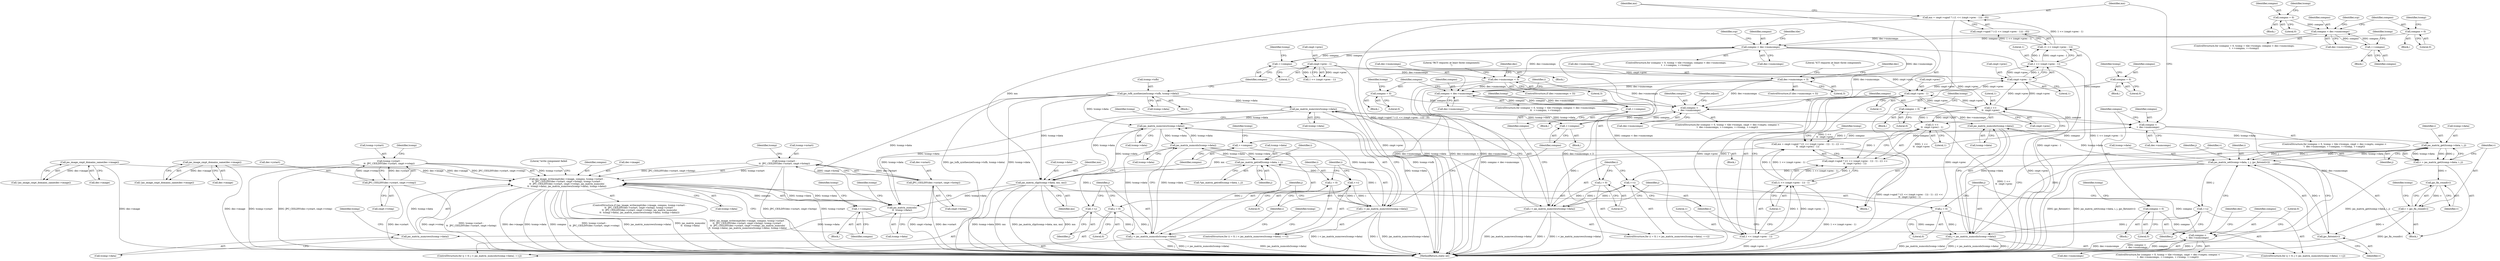 digraph "0_jasper_dee11ec440d7908d1daf69f40a3324b27cf213ba@API" {
"1000653" [label="(Call,jas_image_writecmpt(dec->image, compno, tcomp->xstart -\n\t\t  JPC_CEILDIV(dec->xstart, cmpt->hstep), tcomp->ystart -\n\t\t  JPC_CEILDIV(dec->ystart, cmpt->vstep), jas_matrix_numcols(\n\t\t  tcomp->data), jas_matrix_numrows(tcomp->data), tcomp->data))"];
"1000363" [label="(Call,jas_image_cmpt_domains_same(dec->image))"];
"1000315" [label="(Call,jas_image_cmpt_domains_same(dec->image))"];
"1000638" [label="(Call,compno <\n\t  dec->numcomps)"];
"1000624" [label="(Call,compno = 0)"];
"1000644" [label="(Call,++compno)"];
"1000653" [label="(Call,jas_image_writecmpt(dec->image, compno, tcomp->xstart -\n\t\t  JPC_CEILDIV(dec->xstart, cmpt->hstep), tcomp->ystart -\n\t\t  JPC_CEILDIV(dec->ystart, cmpt->vstep), jas_matrix_numcols(\n\t\t  tcomp->data), jas_matrix_numrows(tcomp->data), tcomp->data))"];
"1000658" [label="(Call,tcomp->xstart -\n\t\t  JPC_CEILDIV(dec->xstart, cmpt->hstep))"];
"1000662" [label="(Call,JPC_CEILDIV(dec->xstart, cmpt->hstep))"];
"1000669" [label="(Call,tcomp->ystart -\n\t\t  JPC_CEILDIV(dec->ystart, cmpt->vstep))"];
"1000673" [label="(Call,JPC_CEILDIV(dec->ystart, cmpt->vstep))"];
"1000680" [label="(Call,jas_matrix_numcols(\n\t\t  tcomp->data))"];
"1000286" [label="(Call,jpc_tsfb_synthesize(tcomp->tsfb, tcomp->data))"];
"1000616" [label="(Call,jas_matrix_clip(tcomp->data, mn, mx))"];
"1000518" [label="(Call,jas_matrix_numrows(tcomp->data))"];
"1000531" [label="(Call,jas_matrix_numcols(tcomp->data))"];
"1000540" [label="(Call,jas_matrix_getref(tcomp->data, i, j))"];
"1000516" [label="(Call,i < jas_matrix_numrows(tcomp->data))"];
"1000513" [label="(Call,i = 0)"];
"1000522" [label="(Call,++i)"];
"1000529" [label="(Call,j < jas_matrix_numcols(tcomp->data))"];
"1000535" [label="(Call,++j)"];
"1000526" [label="(Call,j = 0)"];
"1000428" [label="(Call,jas_matrix_numrows(tcomp->data))"];
"1000441" [label="(Call,jas_matrix_numcols(tcomp->data))"];
"1000460" [label="(Call,jas_matrix_set(tcomp->data, i, j, jpc_fixtoint(v)))"];
"1000450" [label="(Call,jas_matrix_get(tcomp->data, i, j))"];
"1000426" [label="(Call,i < jas_matrix_numrows(tcomp->data))"];
"1000423" [label="(Call,i = 0)"];
"1000432" [label="(Call,++i)"];
"1000439" [label="(Call,j < jas_matrix_numcols(tcomp->data))"];
"1000436" [label="(Call,j = 0)"];
"1000445" [label="(Call,++j)"];
"1000466" [label="(Call,jpc_fixtoint(v))"];
"1000456" [label="(Call,v = jpc_fix_round(v))"];
"1000458" [label="(Call,jpc_fix_round(v))"];
"1000448" [label="(Call,v = jas_matrix_get(tcomp->data, i, j))"];
"1000579" [label="(Call,mn = cmpt->sgnd ? (-(1 << (cmpt->prec - 1))) : (0))"];
"1000585" [label="(Call,-(1 << (cmpt->prec - 1)))"];
"1000586" [label="(Call,1 << (cmpt->prec - 1))"];
"1000588" [label="(Call,cmpt->prec - 1)"];
"1000603" [label="(Call,cmpt->prec - 1)"];
"1000610" [label="(Call,1 <<\n\t\t  cmpt->prec)"];
"1000507" [label="(Call,cmpt->prec - 1)"];
"1000594" [label="(Call,mx = cmpt->sgnd ? ((1 << (cmpt->prec - 1)) - 1) : ((1 <<\n\t\t  cmpt->prec) - 1))"];
"1000600" [label="(Call,(1 << (cmpt->prec - 1)) - 1)"];
"1000601" [label="(Call,1 << (cmpt->prec - 1))"];
"1000609" [label="(Call,(1 <<\n\t\t  cmpt->prec) - 1)"];
"1000684" [label="(Call,jas_matrix_numrows(tcomp->data))"];
"1000563" [label="(Call,compno <\n\t  dec->numcomps)"];
"1000549" [label="(Call,compno = 0)"];
"1000569" [label="(Call,++compno)"];
"1000484" [label="(Call,compno <\n\t  dec->numcomps)"];
"1000490" [label="(Call,++compno)"];
"1000470" [label="(Call,compno = 0)"];
"1000350" [label="(Call,dec->numcomps < 3)"];
"1000265" [label="(Call,compno < dec->numcomps)"];
"1000257" [label="(Call,compno = 0)"];
"1000271" [label="(Call,++compno)"];
"1000144" [label="(Call,compno < dec->numcomps)"];
"1000150" [label="(Call,++compno)"];
"1000136" [label="(Call,compno = 0)"];
"1000302" [label="(Call,dec->numcomps < 3)"];
"1000411" [label="(Call,compno < dec->numcomps)"];
"1000403" [label="(Call,compno = 0)"];
"1000417" [label="(Call,++compno)"];
"1000258" [label="(Identifier,compno)"];
"1000412" [label="(Identifier,compno)"];
"1000140" [label="(Identifier,tcomp)"];
"1000693" [label="(Literal,\"write component failed\n\")"];
"1000685" [label="(Call,tcomp->data)"];
"1000607" [label="(Literal,1)"];
"1000424" [label="(Identifier,i)"];
"1000484" [label="(Call,compno <\n\t  dec->numcomps)"];
"1000136" [label="(Call,compno = 0)"];
"1000468" [label="(ControlStructure,for (compno = 0, tcomp = tile->tcomps, cmpt = dec->cmpts; compno <\n\t  dec->numcomps; ++compno, ++tcomp, ++cmpt))"];
"1000686" [label="(Identifier,tcomp)"];
"1000403" [label="(Call,compno = 0)"];
"1000364" [label="(Call,dec->image)"];
"1000290" [label="(Call,tcomp->data)"];
"1000437" [label="(Identifier,j)"];
"1000594" [label="(Call,mx = cmpt->sgnd ? ((1 << (cmpt->prec - 1)) - 1) : ((1 <<\n\t\t  cmpt->prec) - 1))"];
"1000541" [label="(Call,tcomp->data)"];
"1000611" [label="(Literal,1)"];
"1000603" [label="(Call,cmpt->prec - 1)"];
"1000296" [label="(Identifier,tile)"];
"1000151" [label="(Identifier,compno)"];
"1000413" [label="(Call,dec->numcomps)"];
"1000470" [label="(Call,compno = 0)"];
"1000580" [label="(Identifier,mn)"];
"1000626" [label="(Literal,0)"];
"1000135" [label="(Block,)"];
"1000512" [label="(ControlStructure,for (i = 0; i < jas_matrix_numrows(tcomp->data); ++i))"];
"1000523" [label="(Identifier,i)"];
"1000316" [label="(Call,dec->image)"];
"1000539" [label="(Call,*jas_matrix_getref(tcomp->data, i, j))"];
"1000677" [label="(Call,cmpt->vstep)"];
"1000266" [label="(Identifier,compno)"];
"1000544" [label="(Identifier,i)"];
"1000620" [label="(Identifier,mn)"];
"1000658" [label="(Call,tcomp->xstart -\n\t\t  JPC_CEILDIV(dec->xstart, cmpt->hstep))"];
"1000350" [label="(Call,dec->numcomps < 3)"];
"1000505" [label="(Call,1 << (cmpt->prec - 1))"];
"1000652" [label="(ControlStructure,if (jas_image_writecmpt(dec->image, compno, tcomp->xstart -\n\t\t  JPC_CEILDIV(dec->xstart, cmpt->hstep), tcomp->ystart -\n\t\t  JPC_CEILDIV(dec->ystart, cmpt->vstep), jas_matrix_numcols(\n\t\t  tcomp->data), jas_matrix_numrows(tcomp->data), tcomp->data)))"];
"1000134" [label="(ControlStructure,for (compno = 0, tcomp = tile->tcomps; compno < dec->numcomps;\n\t  ++compno, ++tcomp))"];
"1000261" [label="(Identifier,tcomp)"];
"1000699" [label="(MethodReturn,static int)"];
"1000688" [label="(Call,tcomp->data)"];
"1000363" [label="(Call,jas_image_cmpt_domains_same(dec->image))"];
"1000670" [label="(Call,tcomp->ystart)"];
"1000682" [label="(Identifier,tcomp)"];
"1000516" [label="(Call,i < jas_matrix_numrows(tcomp->data))"];
"1000569" [label="(Call,++compno)"];
"1000586" [label="(Call,1 << (cmpt->prec - 1))"];
"1000573" [label="(Identifier,tcomp)"];
"1000570" [label="(Identifier,compno)"];
"1000271" [label="(Call,++compno)"];
"1000426" [label="(Call,i < jas_matrix_numrows(tcomp->data))"];
"1000435" [label="(ControlStructure,for (j = 0; j < jas_matrix_numcols(tcomp->data); ++j))"];
"1000525" [label="(ControlStructure,for (j = 0; j < jas_matrix_numcols(tcomp->data); ++j))"];
"1000255" [label="(ControlStructure,for (compno = 0, tcomp = tile->tcomps; compno < dec->numcomps;\n\t  ++compno, ++tcomp))"];
"1000472" [label="(Literal,0)"];
"1000684" [label="(Call,jas_matrix_numrows(tcomp->data))"];
"1000515" [label="(Literal,0)"];
"1000507" [label="(Call,cmpt->prec - 1)"];
"1000491" [label="(Identifier,compno)"];
"1000640" [label="(Call,dec->numcomps)"];
"1000447" [label="(Block,)"];
"1000405" [label="(Literal,0)"];
"1000659" [label="(Call,tcomp->xstart)"];
"1000489" [label="(Block,)"];
"1000517" [label="(Identifier,i)"];
"1000433" [label="(Identifier,i)"];
"1000462" [label="(Identifier,tcomp)"];
"1000662" [label="(Call,JPC_CEILDIV(dec->xstart, cmpt->hstep))"];
"1000616" [label="(Call,jas_matrix_clip(tcomp->data, mn, mx))"];
"1000511" [label="(Literal,1)"];
"1000153" [label="(Identifier,tcomp)"];
"1000365" [label="(Identifier,dec)"];
"1000422" [label="(ControlStructure,for (i = 0; i < jas_matrix_numrows(tcomp->data); ++i))"];
"1000689" [label="(Identifier,tcomp)"];
"1000149" [label="(Block,)"];
"1000286" [label="(Call,jpc_tsfb_synthesize(tcomp->tsfb, tcomp->data))"];
"1000460" [label="(Call,jas_matrix_set(tcomp->data, i, j, jpc_fixtoint(v)))"];
"1000465" [label="(Identifier,j)"];
"1000698" [label="(Literal,0)"];
"1000669" [label="(Call,tcomp->ystart -\n\t\t  JPC_CEILDIV(dec->ystart, cmpt->vstep))"];
"1000545" [label="(Identifier,j)"];
"1000608" [label="(Literal,1)"];
"1000657" [label="(Identifier,compno)"];
"1000588" [label="(Call,cmpt->prec - 1)"];
"1000666" [label="(Call,cmpt->hstep)"];
"1000602" [label="(Literal,1)"];
"1000494" [label="(Identifier,tcomp)"];
"1000621" [label="(Identifier,mx)"];
"1000518" [label="(Call,jas_matrix_numrows(tcomp->data))"];
"1000429" [label="(Call,tcomp->data)"];
"1000622" [label="(ControlStructure,for (compno = 0, tcomp = tile->tcomps, cmpt = dec->cmpts; compno <\n\t  dec->numcomps; ++compno, ++tcomp, ++cmpt))"];
"1000416" [label="(Block,)"];
"1000655" [label="(Identifier,dec)"];
"1000680" [label="(Call,jas_matrix_numcols(\n\t\t  tcomp->data))"];
"1000564" [label="(Identifier,compno)"];
"1000428" [label="(Call,jas_matrix_numrows(tcomp->data))"];
"1000137" [label="(Identifier,compno)"];
"1000601" [label="(Call,1 << (cmpt->prec - 1))"];
"1000531" [label="(Call,jas_matrix_numcols(tcomp->data))"];
"1000464" [label="(Identifier,i)"];
"1000681" [label="(Call,tcomp->data)"];
"1000579" [label="(Call,mn = cmpt->sgnd ? (-(1 << (cmpt->prec - 1))) : (0))"];
"1000469" [label="(Block,)"];
"1000576" [label="(Block,)"];
"1000317" [label="(Identifier,dec)"];
"1000432" [label="(Call,++i)"];
"1000270" [label="(Block,)"];
"1000306" [label="(Literal,3)"];
"1000663" [label="(Call,dec->xstart)"];
"1000610" [label="(Call,1 <<\n\t\t  cmpt->prec)"];
"1000459" [label="(Identifier,v)"];
"1000466" [label="(Call,jpc_fixtoint(v))"];
"1000638" [label="(Call,compno <\n\t  dec->numcomps)"];
"1000540" [label="(Call,jas_matrix_getref(tcomp->data, i, j))"];
"1000411" [label="(Call,compno < dec->numcomps)"];
"1000623" [label="(Block,)"];
"1000265" [label="(Call,compno < dec->numcomps)"];
"1000585" [label="(Call,-(1 << (cmpt->prec - 1)))"];
"1000475" [label="(Identifier,tcomp)"];
"1000451" [label="(Call,tcomp->data)"];
"1000615" [label="(Literal,1)"];
"1000671" [label="(Identifier,tcomp)"];
"1000508" [label="(Call,cmpt->prec)"];
"1000565" [label="(Call,dec->numcomps)"];
"1000138" [label="(Literal,0)"];
"1000648" [label="(Identifier,tcomp)"];
"1000441" [label="(Call,jas_matrix_numcols(tcomp->data))"];
"1000612" [label="(Call,cmpt->prec)"];
"1000485" [label="(Identifier,compno)"];
"1000514" [label="(Identifier,i)"];
"1000535" [label="(Call,++j)"];
"1000146" [label="(Call,dec->numcomps)"];
"1000639" [label="(Identifier,compno)"];
"1000654" [label="(Call,dec->image)"];
"1000256" [label="(Block,)"];
"1000427" [label="(Identifier,i)"];
"1000436" [label="(Call,j = 0)"];
"1000550" [label="(Identifier,compno)"];
"1000351" [label="(Call,dec->numcomps)"];
"1000156" [label="(Identifier,ccp)"];
"1000357" [label="(Literal,\"ICT requires at least three components\n\")"];
"1000587" [label="(Literal,1)"];
"1000625" [label="(Identifier,compno)"];
"1000456" [label="(Call,v = jpc_fix_round(v))"];
"1000448" [label="(Call,v = jas_matrix_get(tcomp->data, i, j))"];
"1000513" [label="(Call,i = 0)"];
"1000542" [label="(Identifier,tcomp)"];
"1000461" [label="(Call,tcomp->data)"];
"1000449" [label="(Identifier,v)"];
"1000458" [label="(Call,jpc_fix_round(v))"];
"1000568" [label="(Block,)"];
"1000490" [label="(Call,++compno)"];
"1000407" [label="(Identifier,tcomp)"];
"1000287" [label="(Call,tcomp->tsfb)"];
"1000592" [label="(Literal,1)"];
"1000150" [label="(Call,++compno)"];
"1000581" [label="(Call,cmpt->sgnd ? (-(1 << (cmpt->prec - 1))) : (0))"];
"1000519" [label="(Call,tcomp->data)"];
"1000604" [label="(Call,cmpt->prec)"];
"1000401" [label="(ControlStructure,for (compno = 0, tcomp = tile->tcomps; compno < dec->numcomps;\n\t\t  ++compno, ++tcomp))"];
"1000529" [label="(Call,j < jas_matrix_numcols(tcomp->data))"];
"1000548" [label="(Block,)"];
"1000420" [label="(Identifier,tcomp)"];
"1000457" [label="(Identifier,v)"];
"1000418" [label="(Identifier,compno)"];
"1000527" [label="(Identifier,j)"];
"1000467" [label="(Identifier,v)"];
"1000354" [label="(Literal,3)"];
"1000267" [label="(Call,dec->numcomps)"];
"1000499" [label="(Identifier,adjust)"];
"1000425" [label="(Literal,0)"];
"1000563" [label="(Call,compno <\n\t  dec->numcomps)"];
"1000617" [label="(Call,tcomp->data)"];
"1000439" [label="(Call,j < jas_matrix_numcols(tcomp->data))"];
"1000673" [label="(Call,JPC_CEILDIV(dec->ystart, cmpt->vstep))"];
"1000536" [label="(Identifier,j)"];
"1000442" [label="(Call,tcomp->data)"];
"1000549" [label="(Call,compno = 0)"];
"1000644" [label="(Call,++compno)"];
"1000674" [label="(Call,dec->ystart)"];
"1000404" [label="(Identifier,compno)"];
"1000315" [label="(Call,jas_image_cmpt_domains_same(dec->image))"];
"1000445" [label="(Call,++j)"];
"1000532" [label="(Call,tcomp->data)"];
"1000145" [label="(Identifier,compno)"];
"1000302" [label="(Call,dec->numcomps < 3)"];
"1000547" [label="(ControlStructure,for (compno = 0, tcomp = tile->tcomps, cmpt = dec->cmpts; compno <\n\t  dec->numcomps; ++compno, ++tcomp, ++cmpt))"];
"1000450" [label="(Call,jas_matrix_get(tcomp->data, i, j))"];
"1000609" [label="(Call,(1 <<\n\t\t  cmpt->prec) - 1)"];
"1000144" [label="(Call,compno < dec->numcomps)"];
"1000551" [label="(Literal,0)"];
"1000595" [label="(Identifier,mx)"];
"1000486" [label="(Call,dec->numcomps)"];
"1000471" [label="(Identifier,compno)"];
"1000275" [label="(Block,)"];
"1000526" [label="(Call,j = 0)"];
"1000530" [label="(Identifier,j)"];
"1000440" [label="(Identifier,j)"];
"1000618" [label="(Identifier,tcomp)"];
"1000257" [label="(Call,compno = 0)"];
"1000303" [label="(Call,dec->numcomps)"];
"1000272" [label="(Identifier,compno)"];
"1000402" [label="(Block,)"];
"1000417" [label="(Call,++compno)"];
"1000259" [label="(Literal,0)"];
"1000624" [label="(Call,compno = 0)"];
"1000643" [label="(Block,)"];
"1000528" [label="(Literal,0)"];
"1000455" [label="(Identifier,j)"];
"1000596" [label="(Call,cmpt->sgnd ? ((1 << (cmpt->prec - 1)) - 1) : ((1 <<\n\t\t  cmpt->prec) - 1))"];
"1000454" [label="(Identifier,i)"];
"1000554" [label="(Identifier,tcomp)"];
"1000438" [label="(Literal,0)"];
"1000600" [label="(Call,(1 << (cmpt->prec - 1)) - 1)"];
"1000277" [label="(Identifier,ccp)"];
"1000309" [label="(Literal,\"RCT requires at least three components\n\")"];
"1000645" [label="(Identifier,compno)"];
"1000423" [label="(Call,i = 0)"];
"1000629" [label="(Identifier,tcomp)"];
"1000301" [label="(ControlStructure,if (dec->numcomps < 3))"];
"1000589" [label="(Call,cmpt->prec)"];
"1000446" [label="(Identifier,j)"];
"1000349" [label="(ControlStructure,if (dec->numcomps < 3))"];
"1000314" [label="(Call,!jas_image_cmpt_domains_same(dec->image))"];
"1000653" [label="(Call,jas_image_writecmpt(dec->image, compno, tcomp->xstart -\n\t\t  JPC_CEILDIV(dec->xstart, cmpt->hstep), tcomp->ystart -\n\t\t  JPC_CEILDIV(dec->ystart, cmpt->vstep), jas_matrix_numcols(\n\t\t  tcomp->data), jas_matrix_numrows(tcomp->data), tcomp->data))"];
"1000362" [label="(Call,!jas_image_cmpt_domains_same(dec->image))"];
"1000522" [label="(Call,++i)"];
"1000274" [label="(Identifier,tcomp)"];
"1000653" -> "1000652"  [label="AST: "];
"1000653" -> "1000688"  [label="CFG: "];
"1000654" -> "1000653"  [label="AST: "];
"1000657" -> "1000653"  [label="AST: "];
"1000658" -> "1000653"  [label="AST: "];
"1000669" -> "1000653"  [label="AST: "];
"1000680" -> "1000653"  [label="AST: "];
"1000684" -> "1000653"  [label="AST: "];
"1000688" -> "1000653"  [label="AST: "];
"1000693" -> "1000653"  [label="CFG: "];
"1000645" -> "1000653"  [label="CFG: "];
"1000653" -> "1000699"  [label="DDG: jas_matrix_numrows(tcomp->data)"];
"1000653" -> "1000699"  [label="DDG: jas_matrix_numcols(\n\t\t  tcomp->data)"];
"1000653" -> "1000699"  [label="DDG: jas_image_writecmpt(dec->image, compno, tcomp->xstart -\n\t\t  JPC_CEILDIV(dec->xstart, cmpt->hstep), tcomp->ystart -\n\t\t  JPC_CEILDIV(dec->ystart, cmpt->vstep), jas_matrix_numcols(\n\t\t  tcomp->data), jas_matrix_numrows(tcomp->data), tcomp->data)"];
"1000653" -> "1000699"  [label="DDG: tcomp->xstart -\n\t\t  JPC_CEILDIV(dec->xstart, cmpt->hstep)"];
"1000653" -> "1000699"  [label="DDG: tcomp->data"];
"1000653" -> "1000699"  [label="DDG: compno"];
"1000653" -> "1000699"  [label="DDG: dec->image"];
"1000653" -> "1000699"  [label="DDG: tcomp->ystart -\n\t\t  JPC_CEILDIV(dec->ystart, cmpt->vstep)"];
"1000653" -> "1000644"  [label="DDG: compno"];
"1000363" -> "1000653"  [label="DDG: dec->image"];
"1000315" -> "1000653"  [label="DDG: dec->image"];
"1000638" -> "1000653"  [label="DDG: compno"];
"1000658" -> "1000653"  [label="DDG: tcomp->xstart"];
"1000658" -> "1000653"  [label="DDG: JPC_CEILDIV(dec->xstart, cmpt->hstep)"];
"1000669" -> "1000653"  [label="DDG: tcomp->ystart"];
"1000669" -> "1000653"  [label="DDG: JPC_CEILDIV(dec->ystart, cmpt->vstep)"];
"1000680" -> "1000653"  [label="DDG: tcomp->data"];
"1000653" -> "1000680"  [label="DDG: tcomp->data"];
"1000684" -> "1000653"  [label="DDG: tcomp->data"];
"1000363" -> "1000362"  [label="AST: "];
"1000363" -> "1000364"  [label="CFG: "];
"1000364" -> "1000363"  [label="AST: "];
"1000362" -> "1000363"  [label="CFG: "];
"1000363" -> "1000699"  [label="DDG: dec->image"];
"1000363" -> "1000362"  [label="DDG: dec->image"];
"1000315" -> "1000314"  [label="AST: "];
"1000315" -> "1000316"  [label="CFG: "];
"1000316" -> "1000315"  [label="AST: "];
"1000314" -> "1000315"  [label="CFG: "];
"1000315" -> "1000699"  [label="DDG: dec->image"];
"1000315" -> "1000314"  [label="DDG: dec->image"];
"1000638" -> "1000622"  [label="AST: "];
"1000638" -> "1000640"  [label="CFG: "];
"1000639" -> "1000638"  [label="AST: "];
"1000640" -> "1000638"  [label="AST: "];
"1000655" -> "1000638"  [label="CFG: "];
"1000698" -> "1000638"  [label="CFG: "];
"1000638" -> "1000699"  [label="DDG: compno <\n\t  dec->numcomps"];
"1000638" -> "1000699"  [label="DDG: compno"];
"1000638" -> "1000699"  [label="DDG: dec->numcomps"];
"1000624" -> "1000638"  [label="DDG: compno"];
"1000644" -> "1000638"  [label="DDG: compno"];
"1000563" -> "1000638"  [label="DDG: dec->numcomps"];
"1000624" -> "1000623"  [label="AST: "];
"1000624" -> "1000626"  [label="CFG: "];
"1000625" -> "1000624"  [label="AST: "];
"1000626" -> "1000624"  [label="AST: "];
"1000629" -> "1000624"  [label="CFG: "];
"1000644" -> "1000643"  [label="AST: "];
"1000644" -> "1000645"  [label="CFG: "];
"1000645" -> "1000644"  [label="AST: "];
"1000648" -> "1000644"  [label="CFG: "];
"1000658" -> "1000662"  [label="CFG: "];
"1000659" -> "1000658"  [label="AST: "];
"1000662" -> "1000658"  [label="AST: "];
"1000671" -> "1000658"  [label="CFG: "];
"1000658" -> "1000699"  [label="DDG: JPC_CEILDIV(dec->xstart, cmpt->hstep)"];
"1000658" -> "1000699"  [label="DDG: tcomp->xstart"];
"1000662" -> "1000658"  [label="DDG: dec->xstart"];
"1000662" -> "1000658"  [label="DDG: cmpt->hstep"];
"1000662" -> "1000666"  [label="CFG: "];
"1000663" -> "1000662"  [label="AST: "];
"1000666" -> "1000662"  [label="AST: "];
"1000662" -> "1000699"  [label="DDG: dec->xstart"];
"1000662" -> "1000699"  [label="DDG: cmpt->hstep"];
"1000669" -> "1000673"  [label="CFG: "];
"1000670" -> "1000669"  [label="AST: "];
"1000673" -> "1000669"  [label="AST: "];
"1000682" -> "1000669"  [label="CFG: "];
"1000669" -> "1000699"  [label="DDG: tcomp->ystart"];
"1000669" -> "1000699"  [label="DDG: JPC_CEILDIV(dec->ystart, cmpt->vstep)"];
"1000673" -> "1000669"  [label="DDG: dec->ystart"];
"1000673" -> "1000669"  [label="DDG: cmpt->vstep"];
"1000673" -> "1000677"  [label="CFG: "];
"1000674" -> "1000673"  [label="AST: "];
"1000677" -> "1000673"  [label="AST: "];
"1000673" -> "1000699"  [label="DDG: cmpt->vstep"];
"1000673" -> "1000699"  [label="DDG: dec->ystart"];
"1000680" -> "1000681"  [label="CFG: "];
"1000681" -> "1000680"  [label="AST: "];
"1000686" -> "1000680"  [label="CFG: "];
"1000286" -> "1000680"  [label="DDG: tcomp->data"];
"1000616" -> "1000680"  [label="DDG: tcomp->data"];
"1000518" -> "1000680"  [label="DDG: tcomp->data"];
"1000428" -> "1000680"  [label="DDG: tcomp->data"];
"1000680" -> "1000684"  [label="DDG: tcomp->data"];
"1000286" -> "1000275"  [label="AST: "];
"1000286" -> "1000290"  [label="CFG: "];
"1000287" -> "1000286"  [label="AST: "];
"1000290" -> "1000286"  [label="AST: "];
"1000272" -> "1000286"  [label="CFG: "];
"1000286" -> "1000699"  [label="DDG: jpc_tsfb_synthesize(tcomp->tsfb, tcomp->data)"];
"1000286" -> "1000699"  [label="DDG: tcomp->data"];
"1000286" -> "1000699"  [label="DDG: tcomp->tsfb"];
"1000286" -> "1000428"  [label="DDG: tcomp->data"];
"1000286" -> "1000518"  [label="DDG: tcomp->data"];
"1000286" -> "1000616"  [label="DDG: tcomp->data"];
"1000616" -> "1000576"  [label="AST: "];
"1000616" -> "1000621"  [label="CFG: "];
"1000617" -> "1000616"  [label="AST: "];
"1000620" -> "1000616"  [label="AST: "];
"1000621" -> "1000616"  [label="AST: "];
"1000570" -> "1000616"  [label="CFG: "];
"1000616" -> "1000699"  [label="DDG: tcomp->data"];
"1000616" -> "1000699"  [label="DDG: mx"];
"1000616" -> "1000699"  [label="DDG: jas_matrix_clip(tcomp->data, mn, mx)"];
"1000616" -> "1000699"  [label="DDG: mn"];
"1000518" -> "1000616"  [label="DDG: tcomp->data"];
"1000428" -> "1000616"  [label="DDG: tcomp->data"];
"1000579" -> "1000616"  [label="DDG: mn"];
"1000594" -> "1000616"  [label="DDG: mx"];
"1000518" -> "1000516"  [label="AST: "];
"1000518" -> "1000519"  [label="CFG: "];
"1000519" -> "1000518"  [label="AST: "];
"1000516" -> "1000518"  [label="CFG: "];
"1000518" -> "1000699"  [label="DDG: tcomp->data"];
"1000518" -> "1000516"  [label="DDG: tcomp->data"];
"1000531" -> "1000518"  [label="DDG: tcomp->data"];
"1000428" -> "1000518"  [label="DDG: tcomp->data"];
"1000518" -> "1000531"  [label="DDG: tcomp->data"];
"1000531" -> "1000529"  [label="AST: "];
"1000531" -> "1000532"  [label="CFG: "];
"1000532" -> "1000531"  [label="AST: "];
"1000529" -> "1000531"  [label="CFG: "];
"1000531" -> "1000529"  [label="DDG: tcomp->data"];
"1000540" -> "1000531"  [label="DDG: tcomp->data"];
"1000531" -> "1000540"  [label="DDG: tcomp->data"];
"1000540" -> "1000539"  [label="AST: "];
"1000540" -> "1000545"  [label="CFG: "];
"1000541" -> "1000540"  [label="AST: "];
"1000544" -> "1000540"  [label="AST: "];
"1000545" -> "1000540"  [label="AST: "];
"1000539" -> "1000540"  [label="CFG: "];
"1000540" -> "1000522"  [label="DDG: i"];
"1000540" -> "1000535"  [label="DDG: j"];
"1000516" -> "1000540"  [label="DDG: i"];
"1000529" -> "1000540"  [label="DDG: j"];
"1000516" -> "1000512"  [label="AST: "];
"1000517" -> "1000516"  [label="AST: "];
"1000527" -> "1000516"  [label="CFG: "];
"1000491" -> "1000516"  [label="CFG: "];
"1000516" -> "1000699"  [label="DDG: jas_matrix_numrows(tcomp->data)"];
"1000516" -> "1000699"  [label="DDG: i < jas_matrix_numrows(tcomp->data)"];
"1000516" -> "1000699"  [label="DDG: i"];
"1000513" -> "1000516"  [label="DDG: i"];
"1000522" -> "1000516"  [label="DDG: i"];
"1000516" -> "1000522"  [label="DDG: i"];
"1000513" -> "1000512"  [label="AST: "];
"1000513" -> "1000515"  [label="CFG: "];
"1000514" -> "1000513"  [label="AST: "];
"1000515" -> "1000513"  [label="AST: "];
"1000517" -> "1000513"  [label="CFG: "];
"1000522" -> "1000512"  [label="AST: "];
"1000522" -> "1000523"  [label="CFG: "];
"1000523" -> "1000522"  [label="AST: "];
"1000517" -> "1000522"  [label="CFG: "];
"1000529" -> "1000525"  [label="AST: "];
"1000530" -> "1000529"  [label="AST: "];
"1000542" -> "1000529"  [label="CFG: "];
"1000523" -> "1000529"  [label="CFG: "];
"1000529" -> "1000699"  [label="DDG: jas_matrix_numcols(tcomp->data)"];
"1000529" -> "1000699"  [label="DDG: j"];
"1000529" -> "1000699"  [label="DDG: j < jas_matrix_numcols(tcomp->data)"];
"1000535" -> "1000529"  [label="DDG: j"];
"1000526" -> "1000529"  [label="DDG: j"];
"1000535" -> "1000525"  [label="AST: "];
"1000535" -> "1000536"  [label="CFG: "];
"1000536" -> "1000535"  [label="AST: "];
"1000530" -> "1000535"  [label="CFG: "];
"1000526" -> "1000525"  [label="AST: "];
"1000526" -> "1000528"  [label="CFG: "];
"1000527" -> "1000526"  [label="AST: "];
"1000528" -> "1000526"  [label="AST: "];
"1000530" -> "1000526"  [label="CFG: "];
"1000428" -> "1000426"  [label="AST: "];
"1000428" -> "1000429"  [label="CFG: "];
"1000429" -> "1000428"  [label="AST: "];
"1000426" -> "1000428"  [label="CFG: "];
"1000428" -> "1000699"  [label="DDG: tcomp->data"];
"1000428" -> "1000426"  [label="DDG: tcomp->data"];
"1000441" -> "1000428"  [label="DDG: tcomp->data"];
"1000428" -> "1000441"  [label="DDG: tcomp->data"];
"1000441" -> "1000439"  [label="AST: "];
"1000441" -> "1000442"  [label="CFG: "];
"1000442" -> "1000441"  [label="AST: "];
"1000439" -> "1000441"  [label="CFG: "];
"1000441" -> "1000439"  [label="DDG: tcomp->data"];
"1000460" -> "1000441"  [label="DDG: tcomp->data"];
"1000441" -> "1000450"  [label="DDG: tcomp->data"];
"1000460" -> "1000447"  [label="AST: "];
"1000460" -> "1000466"  [label="CFG: "];
"1000461" -> "1000460"  [label="AST: "];
"1000464" -> "1000460"  [label="AST: "];
"1000465" -> "1000460"  [label="AST: "];
"1000466" -> "1000460"  [label="AST: "];
"1000446" -> "1000460"  [label="CFG: "];
"1000460" -> "1000699"  [label="DDG: jas_matrix_set(tcomp->data, i, j, jpc_fixtoint(v))"];
"1000460" -> "1000699"  [label="DDG: jpc_fixtoint(v)"];
"1000460" -> "1000432"  [label="DDG: i"];
"1000460" -> "1000445"  [label="DDG: j"];
"1000460" -> "1000450"  [label="DDG: i"];
"1000450" -> "1000460"  [label="DDG: tcomp->data"];
"1000450" -> "1000460"  [label="DDG: i"];
"1000450" -> "1000460"  [label="DDG: j"];
"1000466" -> "1000460"  [label="DDG: v"];
"1000450" -> "1000448"  [label="AST: "];
"1000450" -> "1000455"  [label="CFG: "];
"1000451" -> "1000450"  [label="AST: "];
"1000454" -> "1000450"  [label="AST: "];
"1000455" -> "1000450"  [label="AST: "];
"1000448" -> "1000450"  [label="CFG: "];
"1000450" -> "1000448"  [label="DDG: tcomp->data"];
"1000450" -> "1000448"  [label="DDG: i"];
"1000450" -> "1000448"  [label="DDG: j"];
"1000426" -> "1000450"  [label="DDG: i"];
"1000439" -> "1000450"  [label="DDG: j"];
"1000426" -> "1000422"  [label="AST: "];
"1000427" -> "1000426"  [label="AST: "];
"1000437" -> "1000426"  [label="CFG: "];
"1000418" -> "1000426"  [label="CFG: "];
"1000426" -> "1000699"  [label="DDG: jas_matrix_numrows(tcomp->data)"];
"1000426" -> "1000699"  [label="DDG: i"];
"1000426" -> "1000699"  [label="DDG: i < jas_matrix_numrows(tcomp->data)"];
"1000423" -> "1000426"  [label="DDG: i"];
"1000432" -> "1000426"  [label="DDG: i"];
"1000426" -> "1000432"  [label="DDG: i"];
"1000423" -> "1000422"  [label="AST: "];
"1000423" -> "1000425"  [label="CFG: "];
"1000424" -> "1000423"  [label="AST: "];
"1000425" -> "1000423"  [label="AST: "];
"1000427" -> "1000423"  [label="CFG: "];
"1000432" -> "1000422"  [label="AST: "];
"1000432" -> "1000433"  [label="CFG: "];
"1000433" -> "1000432"  [label="AST: "];
"1000427" -> "1000432"  [label="CFG: "];
"1000439" -> "1000435"  [label="AST: "];
"1000440" -> "1000439"  [label="AST: "];
"1000449" -> "1000439"  [label="CFG: "];
"1000433" -> "1000439"  [label="CFG: "];
"1000439" -> "1000699"  [label="DDG: j"];
"1000439" -> "1000699"  [label="DDG: jas_matrix_numcols(tcomp->data)"];
"1000439" -> "1000699"  [label="DDG: j < jas_matrix_numcols(tcomp->data)"];
"1000436" -> "1000439"  [label="DDG: j"];
"1000445" -> "1000439"  [label="DDG: j"];
"1000436" -> "1000435"  [label="AST: "];
"1000436" -> "1000438"  [label="CFG: "];
"1000437" -> "1000436"  [label="AST: "];
"1000438" -> "1000436"  [label="AST: "];
"1000440" -> "1000436"  [label="CFG: "];
"1000445" -> "1000435"  [label="AST: "];
"1000445" -> "1000446"  [label="CFG: "];
"1000446" -> "1000445"  [label="AST: "];
"1000440" -> "1000445"  [label="CFG: "];
"1000466" -> "1000467"  [label="CFG: "];
"1000467" -> "1000466"  [label="AST: "];
"1000466" -> "1000699"  [label="DDG: v"];
"1000456" -> "1000466"  [label="DDG: v"];
"1000456" -> "1000447"  [label="AST: "];
"1000456" -> "1000458"  [label="CFG: "];
"1000457" -> "1000456"  [label="AST: "];
"1000458" -> "1000456"  [label="AST: "];
"1000462" -> "1000456"  [label="CFG: "];
"1000456" -> "1000699"  [label="DDG: jpc_fix_round(v)"];
"1000458" -> "1000456"  [label="DDG: v"];
"1000458" -> "1000459"  [label="CFG: "];
"1000459" -> "1000458"  [label="AST: "];
"1000448" -> "1000458"  [label="DDG: v"];
"1000448" -> "1000447"  [label="AST: "];
"1000449" -> "1000448"  [label="AST: "];
"1000457" -> "1000448"  [label="CFG: "];
"1000448" -> "1000699"  [label="DDG: jas_matrix_get(tcomp->data, i, j)"];
"1000579" -> "1000576"  [label="AST: "];
"1000579" -> "1000581"  [label="CFG: "];
"1000580" -> "1000579"  [label="AST: "];
"1000581" -> "1000579"  [label="AST: "];
"1000595" -> "1000579"  [label="CFG: "];
"1000579" -> "1000699"  [label="DDG: cmpt->sgnd ? (-(1 << (cmpt->prec - 1))) : (0)"];
"1000585" -> "1000579"  [label="DDG: 1 << (cmpt->prec - 1)"];
"1000585" -> "1000581"  [label="AST: "];
"1000585" -> "1000586"  [label="CFG: "];
"1000586" -> "1000585"  [label="AST: "];
"1000581" -> "1000585"  [label="CFG: "];
"1000585" -> "1000699"  [label="DDG: 1 << (cmpt->prec - 1)"];
"1000585" -> "1000581"  [label="DDG: 1 << (cmpt->prec - 1)"];
"1000586" -> "1000585"  [label="DDG: 1"];
"1000586" -> "1000585"  [label="DDG: cmpt->prec - 1"];
"1000586" -> "1000588"  [label="CFG: "];
"1000587" -> "1000586"  [label="AST: "];
"1000588" -> "1000586"  [label="AST: "];
"1000586" -> "1000699"  [label="DDG: cmpt->prec - 1"];
"1000588" -> "1000586"  [label="DDG: cmpt->prec"];
"1000588" -> "1000586"  [label="DDG: 1"];
"1000588" -> "1000592"  [label="CFG: "];
"1000589" -> "1000588"  [label="AST: "];
"1000592" -> "1000588"  [label="AST: "];
"1000603" -> "1000588"  [label="DDG: cmpt->prec"];
"1000610" -> "1000588"  [label="DDG: cmpt->prec"];
"1000507" -> "1000588"  [label="DDG: cmpt->prec"];
"1000588" -> "1000603"  [label="DDG: cmpt->prec"];
"1000588" -> "1000610"  [label="DDG: cmpt->prec"];
"1000603" -> "1000601"  [label="AST: "];
"1000603" -> "1000607"  [label="CFG: "];
"1000604" -> "1000603"  [label="AST: "];
"1000607" -> "1000603"  [label="AST: "];
"1000601" -> "1000603"  [label="CFG: "];
"1000603" -> "1000699"  [label="DDG: cmpt->prec"];
"1000603" -> "1000601"  [label="DDG: cmpt->prec"];
"1000603" -> "1000601"  [label="DDG: 1"];
"1000610" -> "1000603"  [label="DDG: cmpt->prec"];
"1000507" -> "1000603"  [label="DDG: cmpt->prec"];
"1000603" -> "1000610"  [label="DDG: cmpt->prec"];
"1000610" -> "1000609"  [label="AST: "];
"1000610" -> "1000612"  [label="CFG: "];
"1000611" -> "1000610"  [label="AST: "];
"1000612" -> "1000610"  [label="AST: "];
"1000615" -> "1000610"  [label="CFG: "];
"1000610" -> "1000699"  [label="DDG: cmpt->prec"];
"1000610" -> "1000609"  [label="DDG: 1"];
"1000610" -> "1000609"  [label="DDG: cmpt->prec"];
"1000507" -> "1000610"  [label="DDG: cmpt->prec"];
"1000507" -> "1000505"  [label="AST: "];
"1000507" -> "1000511"  [label="CFG: "];
"1000508" -> "1000507"  [label="AST: "];
"1000511" -> "1000507"  [label="AST: "];
"1000505" -> "1000507"  [label="CFG: "];
"1000507" -> "1000699"  [label="DDG: cmpt->prec"];
"1000507" -> "1000505"  [label="DDG: cmpt->prec"];
"1000507" -> "1000505"  [label="DDG: 1"];
"1000594" -> "1000576"  [label="AST: "];
"1000594" -> "1000596"  [label="CFG: "];
"1000595" -> "1000594"  [label="AST: "];
"1000596" -> "1000594"  [label="AST: "];
"1000618" -> "1000594"  [label="CFG: "];
"1000594" -> "1000699"  [label="DDG: cmpt->sgnd ? ((1 << (cmpt->prec - 1)) - 1) : ((1 <<\n\t\t  cmpt->prec) - 1)"];
"1000600" -> "1000594"  [label="DDG: 1 << (cmpt->prec - 1)"];
"1000600" -> "1000594"  [label="DDG: 1"];
"1000609" -> "1000594"  [label="DDG: 1 <<\n\t\t  cmpt->prec"];
"1000609" -> "1000594"  [label="DDG: 1"];
"1000600" -> "1000596"  [label="AST: "];
"1000600" -> "1000608"  [label="CFG: "];
"1000601" -> "1000600"  [label="AST: "];
"1000608" -> "1000600"  [label="AST: "];
"1000596" -> "1000600"  [label="CFG: "];
"1000600" -> "1000699"  [label="DDG: 1 << (cmpt->prec - 1)"];
"1000600" -> "1000596"  [label="DDG: 1 << (cmpt->prec - 1)"];
"1000600" -> "1000596"  [label="DDG: 1"];
"1000601" -> "1000600"  [label="DDG: 1"];
"1000601" -> "1000600"  [label="DDG: cmpt->prec - 1"];
"1000602" -> "1000601"  [label="AST: "];
"1000608" -> "1000601"  [label="CFG: "];
"1000601" -> "1000699"  [label="DDG: cmpt->prec - 1"];
"1000609" -> "1000596"  [label="AST: "];
"1000609" -> "1000615"  [label="CFG: "];
"1000615" -> "1000609"  [label="AST: "];
"1000596" -> "1000609"  [label="CFG: "];
"1000609" -> "1000699"  [label="DDG: 1 <<\n\t\t  cmpt->prec"];
"1000609" -> "1000596"  [label="DDG: 1 <<\n\t\t  cmpt->prec"];
"1000609" -> "1000596"  [label="DDG: 1"];
"1000684" -> "1000685"  [label="CFG: "];
"1000685" -> "1000684"  [label="AST: "];
"1000689" -> "1000684"  [label="CFG: "];
"1000563" -> "1000547"  [label="AST: "];
"1000563" -> "1000565"  [label="CFG: "];
"1000564" -> "1000563"  [label="AST: "];
"1000565" -> "1000563"  [label="AST: "];
"1000580" -> "1000563"  [label="CFG: "];
"1000625" -> "1000563"  [label="CFG: "];
"1000549" -> "1000563"  [label="DDG: compno"];
"1000569" -> "1000563"  [label="DDG: compno"];
"1000484" -> "1000563"  [label="DDG: dec->numcomps"];
"1000563" -> "1000569"  [label="DDG: compno"];
"1000549" -> "1000548"  [label="AST: "];
"1000549" -> "1000551"  [label="CFG: "];
"1000550" -> "1000549"  [label="AST: "];
"1000551" -> "1000549"  [label="AST: "];
"1000554" -> "1000549"  [label="CFG: "];
"1000569" -> "1000568"  [label="AST: "];
"1000569" -> "1000570"  [label="CFG: "];
"1000570" -> "1000569"  [label="AST: "];
"1000573" -> "1000569"  [label="CFG: "];
"1000484" -> "1000468"  [label="AST: "];
"1000484" -> "1000486"  [label="CFG: "];
"1000485" -> "1000484"  [label="AST: "];
"1000486" -> "1000484"  [label="AST: "];
"1000499" -> "1000484"  [label="CFG: "];
"1000550" -> "1000484"  [label="CFG: "];
"1000490" -> "1000484"  [label="DDG: compno"];
"1000470" -> "1000484"  [label="DDG: compno"];
"1000350" -> "1000484"  [label="DDG: dec->numcomps"];
"1000302" -> "1000484"  [label="DDG: dec->numcomps"];
"1000265" -> "1000484"  [label="DDG: dec->numcomps"];
"1000411" -> "1000484"  [label="DDG: dec->numcomps"];
"1000484" -> "1000490"  [label="DDG: compno"];
"1000490" -> "1000489"  [label="AST: "];
"1000490" -> "1000491"  [label="CFG: "];
"1000491" -> "1000490"  [label="AST: "];
"1000494" -> "1000490"  [label="CFG: "];
"1000470" -> "1000469"  [label="AST: "];
"1000470" -> "1000472"  [label="CFG: "];
"1000471" -> "1000470"  [label="AST: "];
"1000472" -> "1000470"  [label="AST: "];
"1000475" -> "1000470"  [label="CFG: "];
"1000350" -> "1000349"  [label="AST: "];
"1000350" -> "1000354"  [label="CFG: "];
"1000351" -> "1000350"  [label="AST: "];
"1000354" -> "1000350"  [label="AST: "];
"1000357" -> "1000350"  [label="CFG: "];
"1000365" -> "1000350"  [label="CFG: "];
"1000350" -> "1000699"  [label="DDG: dec->numcomps"];
"1000350" -> "1000699"  [label="DDG: dec->numcomps < 3"];
"1000265" -> "1000350"  [label="DDG: dec->numcomps"];
"1000350" -> "1000411"  [label="DDG: dec->numcomps"];
"1000265" -> "1000255"  [label="AST: "];
"1000265" -> "1000267"  [label="CFG: "];
"1000266" -> "1000265"  [label="AST: "];
"1000267" -> "1000265"  [label="AST: "];
"1000277" -> "1000265"  [label="CFG: "];
"1000296" -> "1000265"  [label="CFG: "];
"1000265" -> "1000699"  [label="DDG: compno < dec->numcomps"];
"1000265" -> "1000699"  [label="DDG: compno"];
"1000257" -> "1000265"  [label="DDG: compno"];
"1000271" -> "1000265"  [label="DDG: compno"];
"1000144" -> "1000265"  [label="DDG: dec->numcomps"];
"1000265" -> "1000271"  [label="DDG: compno"];
"1000265" -> "1000302"  [label="DDG: dec->numcomps"];
"1000265" -> "1000411"  [label="DDG: dec->numcomps"];
"1000257" -> "1000256"  [label="AST: "];
"1000257" -> "1000259"  [label="CFG: "];
"1000258" -> "1000257"  [label="AST: "];
"1000259" -> "1000257"  [label="AST: "];
"1000261" -> "1000257"  [label="CFG: "];
"1000271" -> "1000270"  [label="AST: "];
"1000271" -> "1000272"  [label="CFG: "];
"1000272" -> "1000271"  [label="AST: "];
"1000274" -> "1000271"  [label="CFG: "];
"1000144" -> "1000134"  [label="AST: "];
"1000144" -> "1000146"  [label="CFG: "];
"1000145" -> "1000144"  [label="AST: "];
"1000146" -> "1000144"  [label="AST: "];
"1000156" -> "1000144"  [label="CFG: "];
"1000258" -> "1000144"  [label="CFG: "];
"1000150" -> "1000144"  [label="DDG: compno"];
"1000136" -> "1000144"  [label="DDG: compno"];
"1000144" -> "1000150"  [label="DDG: compno"];
"1000150" -> "1000149"  [label="AST: "];
"1000150" -> "1000151"  [label="CFG: "];
"1000151" -> "1000150"  [label="AST: "];
"1000153" -> "1000150"  [label="CFG: "];
"1000136" -> "1000135"  [label="AST: "];
"1000136" -> "1000138"  [label="CFG: "];
"1000137" -> "1000136"  [label="AST: "];
"1000138" -> "1000136"  [label="AST: "];
"1000140" -> "1000136"  [label="CFG: "];
"1000302" -> "1000301"  [label="AST: "];
"1000302" -> "1000306"  [label="CFG: "];
"1000303" -> "1000302"  [label="AST: "];
"1000306" -> "1000302"  [label="AST: "];
"1000309" -> "1000302"  [label="CFG: "];
"1000317" -> "1000302"  [label="CFG: "];
"1000302" -> "1000699"  [label="DDG: dec->numcomps"];
"1000302" -> "1000699"  [label="DDG: dec->numcomps < 3"];
"1000302" -> "1000411"  [label="DDG: dec->numcomps"];
"1000411" -> "1000401"  [label="AST: "];
"1000411" -> "1000413"  [label="CFG: "];
"1000412" -> "1000411"  [label="AST: "];
"1000413" -> "1000411"  [label="AST: "];
"1000424" -> "1000411"  [label="CFG: "];
"1000471" -> "1000411"  [label="CFG: "];
"1000411" -> "1000699"  [label="DDG: compno < dec->numcomps"];
"1000403" -> "1000411"  [label="DDG: compno"];
"1000417" -> "1000411"  [label="DDG: compno"];
"1000411" -> "1000417"  [label="DDG: compno"];
"1000403" -> "1000402"  [label="AST: "];
"1000403" -> "1000405"  [label="CFG: "];
"1000404" -> "1000403"  [label="AST: "];
"1000405" -> "1000403"  [label="AST: "];
"1000407" -> "1000403"  [label="CFG: "];
"1000417" -> "1000416"  [label="AST: "];
"1000417" -> "1000418"  [label="CFG: "];
"1000418" -> "1000417"  [label="AST: "];
"1000420" -> "1000417"  [label="CFG: "];
}
